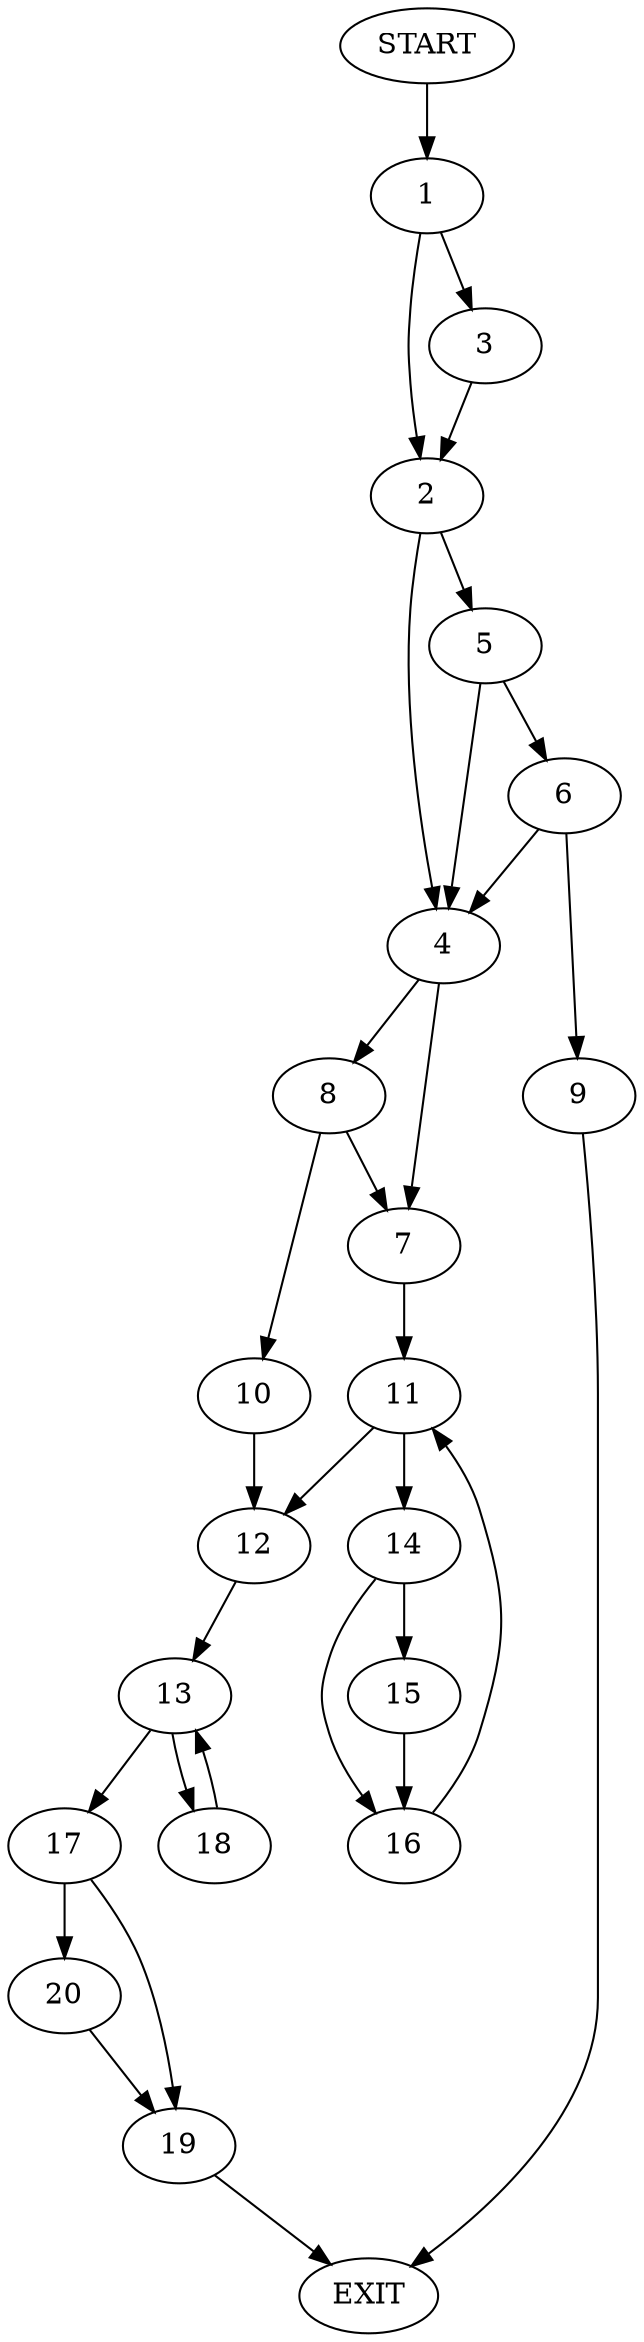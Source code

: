 digraph {
0 [label="START"]
21 [label="EXIT"]
0 -> 1
1 -> 2
1 -> 3
3 -> 2
2 -> 4
2 -> 5
5 -> 4
5 -> 6
4 -> 7
4 -> 8
6 -> 4
6 -> 9
9 -> 21
8 -> 7
8 -> 10
7 -> 11
10 -> 12
12 -> 13
11 -> 12
11 -> 14
14 -> 15
14 -> 16
15 -> 16
16 -> 11
13 -> 17
13 -> 18
17 -> 19
17 -> 20
18 -> 13
20 -> 19
19 -> 21
}

